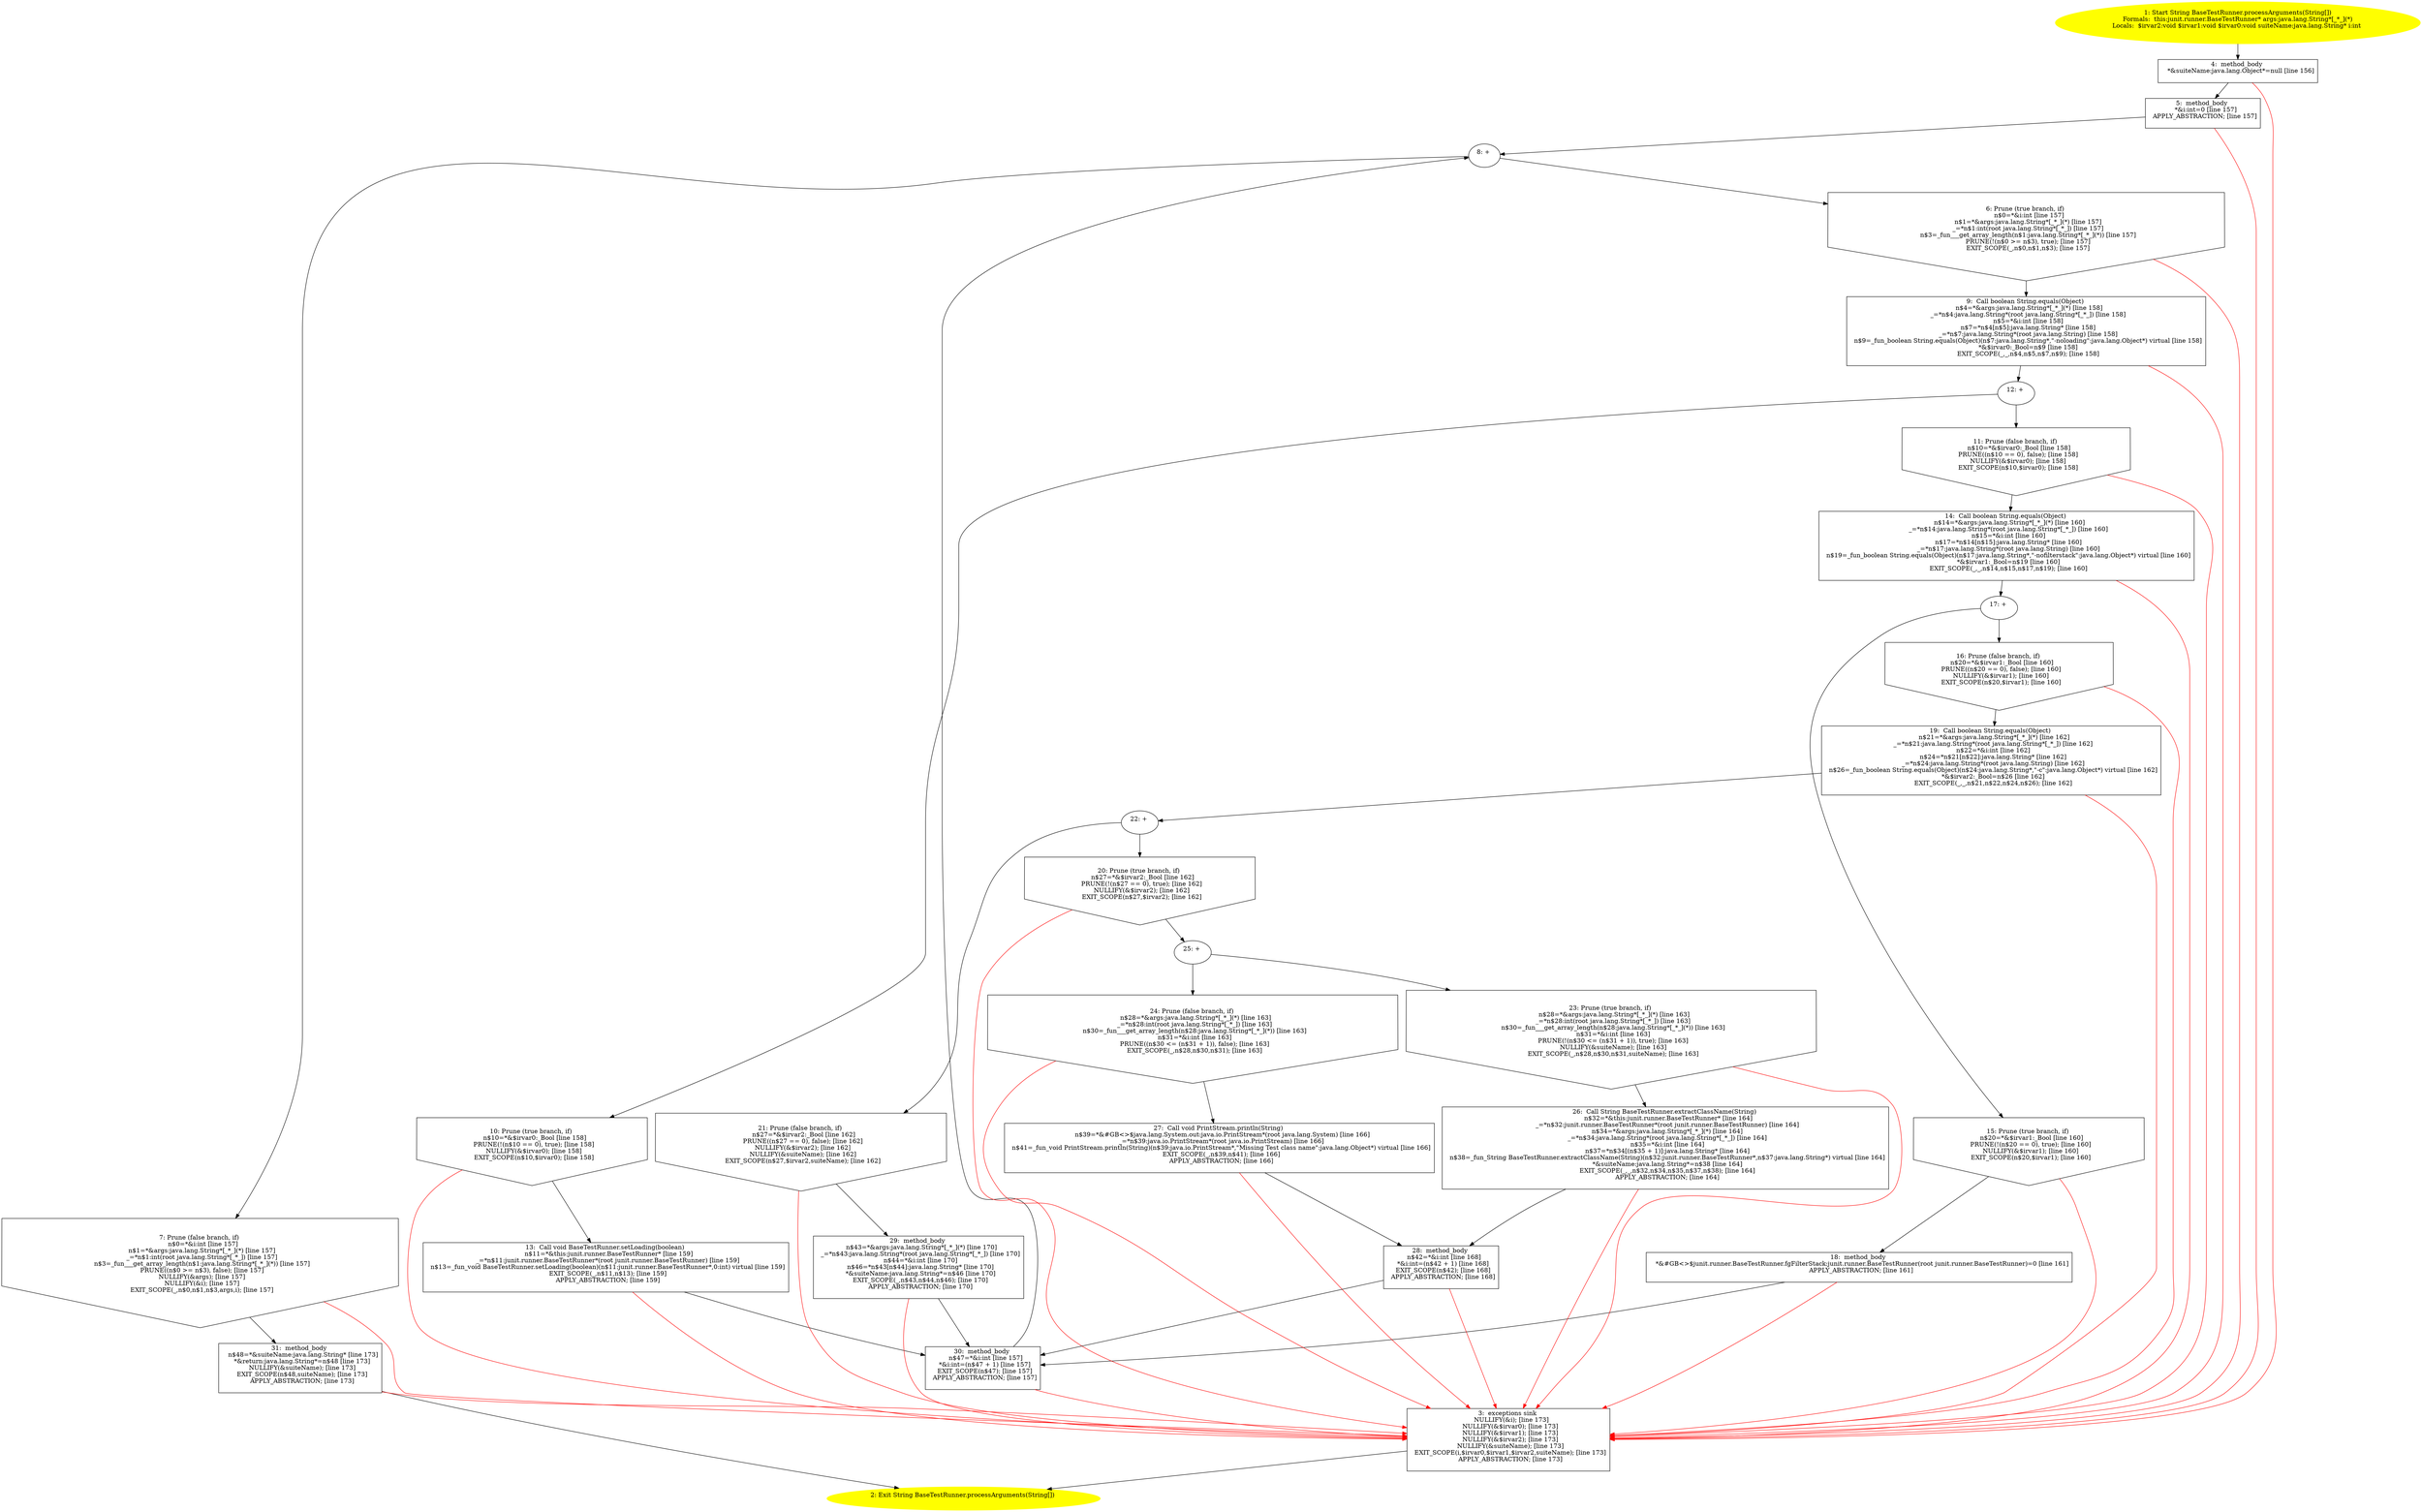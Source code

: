 /* @generated */
digraph cfg {
"junit.runner.BaseTestRunner.processArguments(java.lang.String[]):java.lang.String.100706acfe1954ebdd000f476eea86b2_1" [label="1: Start String BaseTestRunner.processArguments(String[])\nFormals:  this:junit.runner.BaseTestRunner* args:java.lang.String*[_*_](*)\nLocals:  $irvar2:void $irvar1:void $irvar0:void suiteName:java.lang.String* i:int \n  " color=yellow style=filled]
	

	 "junit.runner.BaseTestRunner.processArguments(java.lang.String[]):java.lang.String.100706acfe1954ebdd000f476eea86b2_1" -> "junit.runner.BaseTestRunner.processArguments(java.lang.String[]):java.lang.String.100706acfe1954ebdd000f476eea86b2_4" ;
"junit.runner.BaseTestRunner.processArguments(java.lang.String[]):java.lang.String.100706acfe1954ebdd000f476eea86b2_2" [label="2: Exit String BaseTestRunner.processArguments(String[]) \n  " color=yellow style=filled]
	

"junit.runner.BaseTestRunner.processArguments(java.lang.String[]):java.lang.String.100706acfe1954ebdd000f476eea86b2_3" [label="3:  exceptions sink \n   NULLIFY(&i); [line 173]\n  NULLIFY(&$irvar0); [line 173]\n  NULLIFY(&$irvar1); [line 173]\n  NULLIFY(&$irvar2); [line 173]\n  NULLIFY(&suiteName); [line 173]\n  EXIT_SCOPE(i,$irvar0,$irvar1,$irvar2,suiteName); [line 173]\n  APPLY_ABSTRACTION; [line 173]\n " shape="box"]
	

	 "junit.runner.BaseTestRunner.processArguments(java.lang.String[]):java.lang.String.100706acfe1954ebdd000f476eea86b2_3" -> "junit.runner.BaseTestRunner.processArguments(java.lang.String[]):java.lang.String.100706acfe1954ebdd000f476eea86b2_2" ;
"junit.runner.BaseTestRunner.processArguments(java.lang.String[]):java.lang.String.100706acfe1954ebdd000f476eea86b2_4" [label="4:  method_body \n   *&suiteName:java.lang.Object*=null [line 156]\n " shape="box"]
	

	 "junit.runner.BaseTestRunner.processArguments(java.lang.String[]):java.lang.String.100706acfe1954ebdd000f476eea86b2_4" -> "junit.runner.BaseTestRunner.processArguments(java.lang.String[]):java.lang.String.100706acfe1954ebdd000f476eea86b2_5" ;
	 "junit.runner.BaseTestRunner.processArguments(java.lang.String[]):java.lang.String.100706acfe1954ebdd000f476eea86b2_4" -> "junit.runner.BaseTestRunner.processArguments(java.lang.String[]):java.lang.String.100706acfe1954ebdd000f476eea86b2_3" [color="red" ];
"junit.runner.BaseTestRunner.processArguments(java.lang.String[]):java.lang.String.100706acfe1954ebdd000f476eea86b2_5" [label="5:  method_body \n   *&i:int=0 [line 157]\n  APPLY_ABSTRACTION; [line 157]\n " shape="box"]
	

	 "junit.runner.BaseTestRunner.processArguments(java.lang.String[]):java.lang.String.100706acfe1954ebdd000f476eea86b2_5" -> "junit.runner.BaseTestRunner.processArguments(java.lang.String[]):java.lang.String.100706acfe1954ebdd000f476eea86b2_8" ;
	 "junit.runner.BaseTestRunner.processArguments(java.lang.String[]):java.lang.String.100706acfe1954ebdd000f476eea86b2_5" -> "junit.runner.BaseTestRunner.processArguments(java.lang.String[]):java.lang.String.100706acfe1954ebdd000f476eea86b2_3" [color="red" ];
"junit.runner.BaseTestRunner.processArguments(java.lang.String[]):java.lang.String.100706acfe1954ebdd000f476eea86b2_6" [label="6: Prune (true branch, if) \n   n$0=*&i:int [line 157]\n  n$1=*&args:java.lang.String*[_*_](*) [line 157]\n  _=*n$1:int(root java.lang.String*[_*_]) [line 157]\n  n$3=_fun___get_array_length(n$1:java.lang.String*[_*_](*)) [line 157]\n  PRUNE(!(n$0 >= n$3), true); [line 157]\n  EXIT_SCOPE(_,n$0,n$1,n$3); [line 157]\n " shape="invhouse"]
	

	 "junit.runner.BaseTestRunner.processArguments(java.lang.String[]):java.lang.String.100706acfe1954ebdd000f476eea86b2_6" -> "junit.runner.BaseTestRunner.processArguments(java.lang.String[]):java.lang.String.100706acfe1954ebdd000f476eea86b2_9" ;
	 "junit.runner.BaseTestRunner.processArguments(java.lang.String[]):java.lang.String.100706acfe1954ebdd000f476eea86b2_6" -> "junit.runner.BaseTestRunner.processArguments(java.lang.String[]):java.lang.String.100706acfe1954ebdd000f476eea86b2_3" [color="red" ];
"junit.runner.BaseTestRunner.processArguments(java.lang.String[]):java.lang.String.100706acfe1954ebdd000f476eea86b2_7" [label="7: Prune (false branch, if) \n   n$0=*&i:int [line 157]\n  n$1=*&args:java.lang.String*[_*_](*) [line 157]\n  _=*n$1:int(root java.lang.String*[_*_]) [line 157]\n  n$3=_fun___get_array_length(n$1:java.lang.String*[_*_](*)) [line 157]\n  PRUNE((n$0 >= n$3), false); [line 157]\n  NULLIFY(&args); [line 157]\n  NULLIFY(&i); [line 157]\n  EXIT_SCOPE(_,n$0,n$1,n$3,args,i); [line 157]\n " shape="invhouse"]
	

	 "junit.runner.BaseTestRunner.processArguments(java.lang.String[]):java.lang.String.100706acfe1954ebdd000f476eea86b2_7" -> "junit.runner.BaseTestRunner.processArguments(java.lang.String[]):java.lang.String.100706acfe1954ebdd000f476eea86b2_31" ;
	 "junit.runner.BaseTestRunner.processArguments(java.lang.String[]):java.lang.String.100706acfe1954ebdd000f476eea86b2_7" -> "junit.runner.BaseTestRunner.processArguments(java.lang.String[]):java.lang.String.100706acfe1954ebdd000f476eea86b2_3" [color="red" ];
"junit.runner.BaseTestRunner.processArguments(java.lang.String[]):java.lang.String.100706acfe1954ebdd000f476eea86b2_8" [label="8: + \n  " ]
	

	 "junit.runner.BaseTestRunner.processArguments(java.lang.String[]):java.lang.String.100706acfe1954ebdd000f476eea86b2_8" -> "junit.runner.BaseTestRunner.processArguments(java.lang.String[]):java.lang.String.100706acfe1954ebdd000f476eea86b2_6" ;
	 "junit.runner.BaseTestRunner.processArguments(java.lang.String[]):java.lang.String.100706acfe1954ebdd000f476eea86b2_8" -> "junit.runner.BaseTestRunner.processArguments(java.lang.String[]):java.lang.String.100706acfe1954ebdd000f476eea86b2_7" ;
"junit.runner.BaseTestRunner.processArguments(java.lang.String[]):java.lang.String.100706acfe1954ebdd000f476eea86b2_9" [label="9:  Call boolean String.equals(Object) \n   n$4=*&args:java.lang.String*[_*_](*) [line 158]\n  _=*n$4:java.lang.String*(root java.lang.String*[_*_]) [line 158]\n  n$5=*&i:int [line 158]\n  n$7=*n$4[n$5]:java.lang.String* [line 158]\n  _=*n$7:java.lang.String*(root java.lang.String) [line 158]\n  n$9=_fun_boolean String.equals(Object)(n$7:java.lang.String*,\"-noloading\":java.lang.Object*) virtual [line 158]\n  *&$irvar0:_Bool=n$9 [line 158]\n  EXIT_SCOPE(_,_,n$4,n$5,n$7,n$9); [line 158]\n " shape="box"]
	

	 "junit.runner.BaseTestRunner.processArguments(java.lang.String[]):java.lang.String.100706acfe1954ebdd000f476eea86b2_9" -> "junit.runner.BaseTestRunner.processArguments(java.lang.String[]):java.lang.String.100706acfe1954ebdd000f476eea86b2_12" ;
	 "junit.runner.BaseTestRunner.processArguments(java.lang.String[]):java.lang.String.100706acfe1954ebdd000f476eea86b2_9" -> "junit.runner.BaseTestRunner.processArguments(java.lang.String[]):java.lang.String.100706acfe1954ebdd000f476eea86b2_3" [color="red" ];
"junit.runner.BaseTestRunner.processArguments(java.lang.String[]):java.lang.String.100706acfe1954ebdd000f476eea86b2_10" [label="10: Prune (true branch, if) \n   n$10=*&$irvar0:_Bool [line 158]\n  PRUNE(!(n$10 == 0), true); [line 158]\n  NULLIFY(&$irvar0); [line 158]\n  EXIT_SCOPE(n$10,$irvar0); [line 158]\n " shape="invhouse"]
	

	 "junit.runner.BaseTestRunner.processArguments(java.lang.String[]):java.lang.String.100706acfe1954ebdd000f476eea86b2_10" -> "junit.runner.BaseTestRunner.processArguments(java.lang.String[]):java.lang.String.100706acfe1954ebdd000f476eea86b2_13" ;
	 "junit.runner.BaseTestRunner.processArguments(java.lang.String[]):java.lang.String.100706acfe1954ebdd000f476eea86b2_10" -> "junit.runner.BaseTestRunner.processArguments(java.lang.String[]):java.lang.String.100706acfe1954ebdd000f476eea86b2_3" [color="red" ];
"junit.runner.BaseTestRunner.processArguments(java.lang.String[]):java.lang.String.100706acfe1954ebdd000f476eea86b2_11" [label="11: Prune (false branch, if) \n   n$10=*&$irvar0:_Bool [line 158]\n  PRUNE((n$10 == 0), false); [line 158]\n  NULLIFY(&$irvar0); [line 158]\n  EXIT_SCOPE(n$10,$irvar0); [line 158]\n " shape="invhouse"]
	

	 "junit.runner.BaseTestRunner.processArguments(java.lang.String[]):java.lang.String.100706acfe1954ebdd000f476eea86b2_11" -> "junit.runner.BaseTestRunner.processArguments(java.lang.String[]):java.lang.String.100706acfe1954ebdd000f476eea86b2_14" ;
	 "junit.runner.BaseTestRunner.processArguments(java.lang.String[]):java.lang.String.100706acfe1954ebdd000f476eea86b2_11" -> "junit.runner.BaseTestRunner.processArguments(java.lang.String[]):java.lang.String.100706acfe1954ebdd000f476eea86b2_3" [color="red" ];
"junit.runner.BaseTestRunner.processArguments(java.lang.String[]):java.lang.String.100706acfe1954ebdd000f476eea86b2_12" [label="12: + \n  " ]
	

	 "junit.runner.BaseTestRunner.processArguments(java.lang.String[]):java.lang.String.100706acfe1954ebdd000f476eea86b2_12" -> "junit.runner.BaseTestRunner.processArguments(java.lang.String[]):java.lang.String.100706acfe1954ebdd000f476eea86b2_10" ;
	 "junit.runner.BaseTestRunner.processArguments(java.lang.String[]):java.lang.String.100706acfe1954ebdd000f476eea86b2_12" -> "junit.runner.BaseTestRunner.processArguments(java.lang.String[]):java.lang.String.100706acfe1954ebdd000f476eea86b2_11" ;
"junit.runner.BaseTestRunner.processArguments(java.lang.String[]):java.lang.String.100706acfe1954ebdd000f476eea86b2_13" [label="13:  Call void BaseTestRunner.setLoading(boolean) \n   n$11=*&this:junit.runner.BaseTestRunner* [line 159]\n  _=*n$11:junit.runner.BaseTestRunner*(root junit.runner.BaseTestRunner) [line 159]\n  n$13=_fun_void BaseTestRunner.setLoading(boolean)(n$11:junit.runner.BaseTestRunner*,0:int) virtual [line 159]\n  EXIT_SCOPE(_,n$11,n$13); [line 159]\n  APPLY_ABSTRACTION; [line 159]\n " shape="box"]
	

	 "junit.runner.BaseTestRunner.processArguments(java.lang.String[]):java.lang.String.100706acfe1954ebdd000f476eea86b2_13" -> "junit.runner.BaseTestRunner.processArguments(java.lang.String[]):java.lang.String.100706acfe1954ebdd000f476eea86b2_30" ;
	 "junit.runner.BaseTestRunner.processArguments(java.lang.String[]):java.lang.String.100706acfe1954ebdd000f476eea86b2_13" -> "junit.runner.BaseTestRunner.processArguments(java.lang.String[]):java.lang.String.100706acfe1954ebdd000f476eea86b2_3" [color="red" ];
"junit.runner.BaseTestRunner.processArguments(java.lang.String[]):java.lang.String.100706acfe1954ebdd000f476eea86b2_14" [label="14:  Call boolean String.equals(Object) \n   n$14=*&args:java.lang.String*[_*_](*) [line 160]\n  _=*n$14:java.lang.String*(root java.lang.String*[_*_]) [line 160]\n  n$15=*&i:int [line 160]\n  n$17=*n$14[n$15]:java.lang.String* [line 160]\n  _=*n$17:java.lang.String*(root java.lang.String) [line 160]\n  n$19=_fun_boolean String.equals(Object)(n$17:java.lang.String*,\"-nofilterstack\":java.lang.Object*) virtual [line 160]\n  *&$irvar1:_Bool=n$19 [line 160]\n  EXIT_SCOPE(_,_,n$14,n$15,n$17,n$19); [line 160]\n " shape="box"]
	

	 "junit.runner.BaseTestRunner.processArguments(java.lang.String[]):java.lang.String.100706acfe1954ebdd000f476eea86b2_14" -> "junit.runner.BaseTestRunner.processArguments(java.lang.String[]):java.lang.String.100706acfe1954ebdd000f476eea86b2_17" ;
	 "junit.runner.BaseTestRunner.processArguments(java.lang.String[]):java.lang.String.100706acfe1954ebdd000f476eea86b2_14" -> "junit.runner.BaseTestRunner.processArguments(java.lang.String[]):java.lang.String.100706acfe1954ebdd000f476eea86b2_3" [color="red" ];
"junit.runner.BaseTestRunner.processArguments(java.lang.String[]):java.lang.String.100706acfe1954ebdd000f476eea86b2_15" [label="15: Prune (true branch, if) \n   n$20=*&$irvar1:_Bool [line 160]\n  PRUNE(!(n$20 == 0), true); [line 160]\n  NULLIFY(&$irvar1); [line 160]\n  EXIT_SCOPE(n$20,$irvar1); [line 160]\n " shape="invhouse"]
	

	 "junit.runner.BaseTestRunner.processArguments(java.lang.String[]):java.lang.String.100706acfe1954ebdd000f476eea86b2_15" -> "junit.runner.BaseTestRunner.processArguments(java.lang.String[]):java.lang.String.100706acfe1954ebdd000f476eea86b2_18" ;
	 "junit.runner.BaseTestRunner.processArguments(java.lang.String[]):java.lang.String.100706acfe1954ebdd000f476eea86b2_15" -> "junit.runner.BaseTestRunner.processArguments(java.lang.String[]):java.lang.String.100706acfe1954ebdd000f476eea86b2_3" [color="red" ];
"junit.runner.BaseTestRunner.processArguments(java.lang.String[]):java.lang.String.100706acfe1954ebdd000f476eea86b2_16" [label="16: Prune (false branch, if) \n   n$20=*&$irvar1:_Bool [line 160]\n  PRUNE((n$20 == 0), false); [line 160]\n  NULLIFY(&$irvar1); [line 160]\n  EXIT_SCOPE(n$20,$irvar1); [line 160]\n " shape="invhouse"]
	

	 "junit.runner.BaseTestRunner.processArguments(java.lang.String[]):java.lang.String.100706acfe1954ebdd000f476eea86b2_16" -> "junit.runner.BaseTestRunner.processArguments(java.lang.String[]):java.lang.String.100706acfe1954ebdd000f476eea86b2_19" ;
	 "junit.runner.BaseTestRunner.processArguments(java.lang.String[]):java.lang.String.100706acfe1954ebdd000f476eea86b2_16" -> "junit.runner.BaseTestRunner.processArguments(java.lang.String[]):java.lang.String.100706acfe1954ebdd000f476eea86b2_3" [color="red" ];
"junit.runner.BaseTestRunner.processArguments(java.lang.String[]):java.lang.String.100706acfe1954ebdd000f476eea86b2_17" [label="17: + \n  " ]
	

	 "junit.runner.BaseTestRunner.processArguments(java.lang.String[]):java.lang.String.100706acfe1954ebdd000f476eea86b2_17" -> "junit.runner.BaseTestRunner.processArguments(java.lang.String[]):java.lang.String.100706acfe1954ebdd000f476eea86b2_15" ;
	 "junit.runner.BaseTestRunner.processArguments(java.lang.String[]):java.lang.String.100706acfe1954ebdd000f476eea86b2_17" -> "junit.runner.BaseTestRunner.processArguments(java.lang.String[]):java.lang.String.100706acfe1954ebdd000f476eea86b2_16" ;
"junit.runner.BaseTestRunner.processArguments(java.lang.String[]):java.lang.String.100706acfe1954ebdd000f476eea86b2_18" [label="18:  method_body \n   *&#GB<>$junit.runner.BaseTestRunner.fgFilterStack:junit.runner.BaseTestRunner(root junit.runner.BaseTestRunner)=0 [line 161]\n  APPLY_ABSTRACTION; [line 161]\n " shape="box"]
	

	 "junit.runner.BaseTestRunner.processArguments(java.lang.String[]):java.lang.String.100706acfe1954ebdd000f476eea86b2_18" -> "junit.runner.BaseTestRunner.processArguments(java.lang.String[]):java.lang.String.100706acfe1954ebdd000f476eea86b2_30" ;
	 "junit.runner.BaseTestRunner.processArguments(java.lang.String[]):java.lang.String.100706acfe1954ebdd000f476eea86b2_18" -> "junit.runner.BaseTestRunner.processArguments(java.lang.String[]):java.lang.String.100706acfe1954ebdd000f476eea86b2_3" [color="red" ];
"junit.runner.BaseTestRunner.processArguments(java.lang.String[]):java.lang.String.100706acfe1954ebdd000f476eea86b2_19" [label="19:  Call boolean String.equals(Object) \n   n$21=*&args:java.lang.String*[_*_](*) [line 162]\n  _=*n$21:java.lang.String*(root java.lang.String*[_*_]) [line 162]\n  n$22=*&i:int [line 162]\n  n$24=*n$21[n$22]:java.lang.String* [line 162]\n  _=*n$24:java.lang.String*(root java.lang.String) [line 162]\n  n$26=_fun_boolean String.equals(Object)(n$24:java.lang.String*,\"-c\":java.lang.Object*) virtual [line 162]\n  *&$irvar2:_Bool=n$26 [line 162]\n  EXIT_SCOPE(_,_,n$21,n$22,n$24,n$26); [line 162]\n " shape="box"]
	

	 "junit.runner.BaseTestRunner.processArguments(java.lang.String[]):java.lang.String.100706acfe1954ebdd000f476eea86b2_19" -> "junit.runner.BaseTestRunner.processArguments(java.lang.String[]):java.lang.String.100706acfe1954ebdd000f476eea86b2_22" ;
	 "junit.runner.BaseTestRunner.processArguments(java.lang.String[]):java.lang.String.100706acfe1954ebdd000f476eea86b2_19" -> "junit.runner.BaseTestRunner.processArguments(java.lang.String[]):java.lang.String.100706acfe1954ebdd000f476eea86b2_3" [color="red" ];
"junit.runner.BaseTestRunner.processArguments(java.lang.String[]):java.lang.String.100706acfe1954ebdd000f476eea86b2_20" [label="20: Prune (true branch, if) \n   n$27=*&$irvar2:_Bool [line 162]\n  PRUNE(!(n$27 == 0), true); [line 162]\n  NULLIFY(&$irvar2); [line 162]\n  EXIT_SCOPE(n$27,$irvar2); [line 162]\n " shape="invhouse"]
	

	 "junit.runner.BaseTestRunner.processArguments(java.lang.String[]):java.lang.String.100706acfe1954ebdd000f476eea86b2_20" -> "junit.runner.BaseTestRunner.processArguments(java.lang.String[]):java.lang.String.100706acfe1954ebdd000f476eea86b2_25" ;
	 "junit.runner.BaseTestRunner.processArguments(java.lang.String[]):java.lang.String.100706acfe1954ebdd000f476eea86b2_20" -> "junit.runner.BaseTestRunner.processArguments(java.lang.String[]):java.lang.String.100706acfe1954ebdd000f476eea86b2_3" [color="red" ];
"junit.runner.BaseTestRunner.processArguments(java.lang.String[]):java.lang.String.100706acfe1954ebdd000f476eea86b2_21" [label="21: Prune (false branch, if) \n   n$27=*&$irvar2:_Bool [line 162]\n  PRUNE((n$27 == 0), false); [line 162]\n  NULLIFY(&$irvar2); [line 162]\n  NULLIFY(&suiteName); [line 162]\n  EXIT_SCOPE(n$27,$irvar2,suiteName); [line 162]\n " shape="invhouse"]
	

	 "junit.runner.BaseTestRunner.processArguments(java.lang.String[]):java.lang.String.100706acfe1954ebdd000f476eea86b2_21" -> "junit.runner.BaseTestRunner.processArguments(java.lang.String[]):java.lang.String.100706acfe1954ebdd000f476eea86b2_29" ;
	 "junit.runner.BaseTestRunner.processArguments(java.lang.String[]):java.lang.String.100706acfe1954ebdd000f476eea86b2_21" -> "junit.runner.BaseTestRunner.processArguments(java.lang.String[]):java.lang.String.100706acfe1954ebdd000f476eea86b2_3" [color="red" ];
"junit.runner.BaseTestRunner.processArguments(java.lang.String[]):java.lang.String.100706acfe1954ebdd000f476eea86b2_22" [label="22: + \n  " ]
	

	 "junit.runner.BaseTestRunner.processArguments(java.lang.String[]):java.lang.String.100706acfe1954ebdd000f476eea86b2_22" -> "junit.runner.BaseTestRunner.processArguments(java.lang.String[]):java.lang.String.100706acfe1954ebdd000f476eea86b2_20" ;
	 "junit.runner.BaseTestRunner.processArguments(java.lang.String[]):java.lang.String.100706acfe1954ebdd000f476eea86b2_22" -> "junit.runner.BaseTestRunner.processArguments(java.lang.String[]):java.lang.String.100706acfe1954ebdd000f476eea86b2_21" ;
"junit.runner.BaseTestRunner.processArguments(java.lang.String[]):java.lang.String.100706acfe1954ebdd000f476eea86b2_23" [label="23: Prune (true branch, if) \n   n$28=*&args:java.lang.String*[_*_](*) [line 163]\n  _=*n$28:int(root java.lang.String*[_*_]) [line 163]\n  n$30=_fun___get_array_length(n$28:java.lang.String*[_*_](*)) [line 163]\n  n$31=*&i:int [line 163]\n  PRUNE(!(n$30 <= (n$31 + 1)), true); [line 163]\n  NULLIFY(&suiteName); [line 163]\n  EXIT_SCOPE(_,n$28,n$30,n$31,suiteName); [line 163]\n " shape="invhouse"]
	

	 "junit.runner.BaseTestRunner.processArguments(java.lang.String[]):java.lang.String.100706acfe1954ebdd000f476eea86b2_23" -> "junit.runner.BaseTestRunner.processArguments(java.lang.String[]):java.lang.String.100706acfe1954ebdd000f476eea86b2_26" ;
	 "junit.runner.BaseTestRunner.processArguments(java.lang.String[]):java.lang.String.100706acfe1954ebdd000f476eea86b2_23" -> "junit.runner.BaseTestRunner.processArguments(java.lang.String[]):java.lang.String.100706acfe1954ebdd000f476eea86b2_3" [color="red" ];
"junit.runner.BaseTestRunner.processArguments(java.lang.String[]):java.lang.String.100706acfe1954ebdd000f476eea86b2_24" [label="24: Prune (false branch, if) \n   n$28=*&args:java.lang.String*[_*_](*) [line 163]\n  _=*n$28:int(root java.lang.String*[_*_]) [line 163]\n  n$30=_fun___get_array_length(n$28:java.lang.String*[_*_](*)) [line 163]\n  n$31=*&i:int [line 163]\n  PRUNE((n$30 <= (n$31 + 1)), false); [line 163]\n  EXIT_SCOPE(_,n$28,n$30,n$31); [line 163]\n " shape="invhouse"]
	

	 "junit.runner.BaseTestRunner.processArguments(java.lang.String[]):java.lang.String.100706acfe1954ebdd000f476eea86b2_24" -> "junit.runner.BaseTestRunner.processArguments(java.lang.String[]):java.lang.String.100706acfe1954ebdd000f476eea86b2_27" ;
	 "junit.runner.BaseTestRunner.processArguments(java.lang.String[]):java.lang.String.100706acfe1954ebdd000f476eea86b2_24" -> "junit.runner.BaseTestRunner.processArguments(java.lang.String[]):java.lang.String.100706acfe1954ebdd000f476eea86b2_3" [color="red" ];
"junit.runner.BaseTestRunner.processArguments(java.lang.String[]):java.lang.String.100706acfe1954ebdd000f476eea86b2_25" [label="25: + \n  " ]
	

	 "junit.runner.BaseTestRunner.processArguments(java.lang.String[]):java.lang.String.100706acfe1954ebdd000f476eea86b2_25" -> "junit.runner.BaseTestRunner.processArguments(java.lang.String[]):java.lang.String.100706acfe1954ebdd000f476eea86b2_23" ;
	 "junit.runner.BaseTestRunner.processArguments(java.lang.String[]):java.lang.String.100706acfe1954ebdd000f476eea86b2_25" -> "junit.runner.BaseTestRunner.processArguments(java.lang.String[]):java.lang.String.100706acfe1954ebdd000f476eea86b2_24" ;
"junit.runner.BaseTestRunner.processArguments(java.lang.String[]):java.lang.String.100706acfe1954ebdd000f476eea86b2_26" [label="26:  Call String BaseTestRunner.extractClassName(String) \n   n$32=*&this:junit.runner.BaseTestRunner* [line 164]\n  _=*n$32:junit.runner.BaseTestRunner*(root junit.runner.BaseTestRunner) [line 164]\n  n$34=*&args:java.lang.String*[_*_](*) [line 164]\n  _=*n$34:java.lang.String*(root java.lang.String*[_*_]) [line 164]\n  n$35=*&i:int [line 164]\n  n$37=*n$34[(n$35 + 1)]:java.lang.String* [line 164]\n  n$38=_fun_String BaseTestRunner.extractClassName(String)(n$32:junit.runner.BaseTestRunner*,n$37:java.lang.String*) virtual [line 164]\n  *&suiteName:java.lang.String*=n$38 [line 164]\n  EXIT_SCOPE(_,_,n$32,n$34,n$35,n$37,n$38); [line 164]\n  APPLY_ABSTRACTION; [line 164]\n " shape="box"]
	

	 "junit.runner.BaseTestRunner.processArguments(java.lang.String[]):java.lang.String.100706acfe1954ebdd000f476eea86b2_26" -> "junit.runner.BaseTestRunner.processArguments(java.lang.String[]):java.lang.String.100706acfe1954ebdd000f476eea86b2_28" ;
	 "junit.runner.BaseTestRunner.processArguments(java.lang.String[]):java.lang.String.100706acfe1954ebdd000f476eea86b2_26" -> "junit.runner.BaseTestRunner.processArguments(java.lang.String[]):java.lang.String.100706acfe1954ebdd000f476eea86b2_3" [color="red" ];
"junit.runner.BaseTestRunner.processArguments(java.lang.String[]):java.lang.String.100706acfe1954ebdd000f476eea86b2_27" [label="27:  Call void PrintStream.println(String) \n   n$39=*&#GB<>$java.lang.System.out:java.io.PrintStream*(root java.lang.System) [line 166]\n  _=*n$39:java.io.PrintStream*(root java.io.PrintStream) [line 166]\n  n$41=_fun_void PrintStream.println(String)(n$39:java.io.PrintStream*,\"Missing Test class name\":java.lang.Object*) virtual [line 166]\n  EXIT_SCOPE(_,n$39,n$41); [line 166]\n  APPLY_ABSTRACTION; [line 166]\n " shape="box"]
	

	 "junit.runner.BaseTestRunner.processArguments(java.lang.String[]):java.lang.String.100706acfe1954ebdd000f476eea86b2_27" -> "junit.runner.BaseTestRunner.processArguments(java.lang.String[]):java.lang.String.100706acfe1954ebdd000f476eea86b2_28" ;
	 "junit.runner.BaseTestRunner.processArguments(java.lang.String[]):java.lang.String.100706acfe1954ebdd000f476eea86b2_27" -> "junit.runner.BaseTestRunner.processArguments(java.lang.String[]):java.lang.String.100706acfe1954ebdd000f476eea86b2_3" [color="red" ];
"junit.runner.BaseTestRunner.processArguments(java.lang.String[]):java.lang.String.100706acfe1954ebdd000f476eea86b2_28" [label="28:  method_body \n   n$42=*&i:int [line 168]\n  *&i:int=(n$42 + 1) [line 168]\n  EXIT_SCOPE(n$42); [line 168]\n  APPLY_ABSTRACTION; [line 168]\n " shape="box"]
	

	 "junit.runner.BaseTestRunner.processArguments(java.lang.String[]):java.lang.String.100706acfe1954ebdd000f476eea86b2_28" -> "junit.runner.BaseTestRunner.processArguments(java.lang.String[]):java.lang.String.100706acfe1954ebdd000f476eea86b2_30" ;
	 "junit.runner.BaseTestRunner.processArguments(java.lang.String[]):java.lang.String.100706acfe1954ebdd000f476eea86b2_28" -> "junit.runner.BaseTestRunner.processArguments(java.lang.String[]):java.lang.String.100706acfe1954ebdd000f476eea86b2_3" [color="red" ];
"junit.runner.BaseTestRunner.processArguments(java.lang.String[]):java.lang.String.100706acfe1954ebdd000f476eea86b2_29" [label="29:  method_body \n   n$43=*&args:java.lang.String*[_*_](*) [line 170]\n  _=*n$43:java.lang.String*(root java.lang.String*[_*_]) [line 170]\n  n$44=*&i:int [line 170]\n  n$46=*n$43[n$44]:java.lang.String* [line 170]\n  *&suiteName:java.lang.String*=n$46 [line 170]\n  EXIT_SCOPE(_,n$43,n$44,n$46); [line 170]\n  APPLY_ABSTRACTION; [line 170]\n " shape="box"]
	

	 "junit.runner.BaseTestRunner.processArguments(java.lang.String[]):java.lang.String.100706acfe1954ebdd000f476eea86b2_29" -> "junit.runner.BaseTestRunner.processArguments(java.lang.String[]):java.lang.String.100706acfe1954ebdd000f476eea86b2_30" ;
	 "junit.runner.BaseTestRunner.processArguments(java.lang.String[]):java.lang.String.100706acfe1954ebdd000f476eea86b2_29" -> "junit.runner.BaseTestRunner.processArguments(java.lang.String[]):java.lang.String.100706acfe1954ebdd000f476eea86b2_3" [color="red" ];
"junit.runner.BaseTestRunner.processArguments(java.lang.String[]):java.lang.String.100706acfe1954ebdd000f476eea86b2_30" [label="30:  method_body \n   n$47=*&i:int [line 157]\n  *&i:int=(n$47 + 1) [line 157]\n  EXIT_SCOPE(n$47); [line 157]\n  APPLY_ABSTRACTION; [line 157]\n " shape="box"]
	

	 "junit.runner.BaseTestRunner.processArguments(java.lang.String[]):java.lang.String.100706acfe1954ebdd000f476eea86b2_30" -> "junit.runner.BaseTestRunner.processArguments(java.lang.String[]):java.lang.String.100706acfe1954ebdd000f476eea86b2_8" ;
	 "junit.runner.BaseTestRunner.processArguments(java.lang.String[]):java.lang.String.100706acfe1954ebdd000f476eea86b2_30" -> "junit.runner.BaseTestRunner.processArguments(java.lang.String[]):java.lang.String.100706acfe1954ebdd000f476eea86b2_3" [color="red" ];
"junit.runner.BaseTestRunner.processArguments(java.lang.String[]):java.lang.String.100706acfe1954ebdd000f476eea86b2_31" [label="31:  method_body \n   n$48=*&suiteName:java.lang.String* [line 173]\n  *&return:java.lang.String*=n$48 [line 173]\n  NULLIFY(&suiteName); [line 173]\n  EXIT_SCOPE(n$48,suiteName); [line 173]\n  APPLY_ABSTRACTION; [line 173]\n " shape="box"]
	

	 "junit.runner.BaseTestRunner.processArguments(java.lang.String[]):java.lang.String.100706acfe1954ebdd000f476eea86b2_31" -> "junit.runner.BaseTestRunner.processArguments(java.lang.String[]):java.lang.String.100706acfe1954ebdd000f476eea86b2_2" ;
	 "junit.runner.BaseTestRunner.processArguments(java.lang.String[]):java.lang.String.100706acfe1954ebdd000f476eea86b2_31" -> "junit.runner.BaseTestRunner.processArguments(java.lang.String[]):java.lang.String.100706acfe1954ebdd000f476eea86b2_3" [color="red" ];
}

